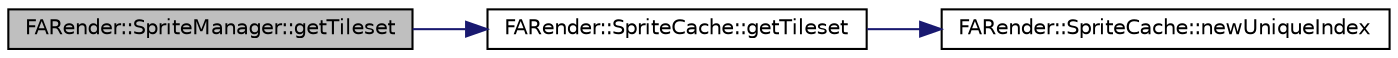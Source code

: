 digraph G
{
  edge [fontname="Helvetica",fontsize="10",labelfontname="Helvetica",labelfontsize="10"];
  node [fontname="Helvetica",fontsize="10",shape=record];
  rankdir="LR";
  Node1 [label="FARender::SpriteManager::getTileset",height=0.2,width=0.4,color="black", fillcolor="grey75", style="filled" fontcolor="black"];
  Node1 -> Node2 [color="midnightblue",fontsize="10",style="solid",fontname="Helvetica"];
  Node2 [label="FARender::SpriteCache::getTileset",height=0.2,width=0.4,color="black", fillcolor="white", style="filled",URL="$class_f_a_render_1_1_sprite_cache.html#a6470c08a4260e2c73e0e6658279e5603",tooltip="To be called from the game thread."];
  Node2 -> Node3 [color="midnightblue",fontsize="10",style="solid",fontname="Helvetica"];
  Node3 [label="FARender::SpriteCache::newUniqueIndex",height=0.2,width=0.4,color="black", fillcolor="white", style="filled",URL="$class_f_a_render_1_1_sprite_cache.html#aa29b27a49149aac3fb83560d8d05867f",tooltip="Can be called from any thread."];
}
